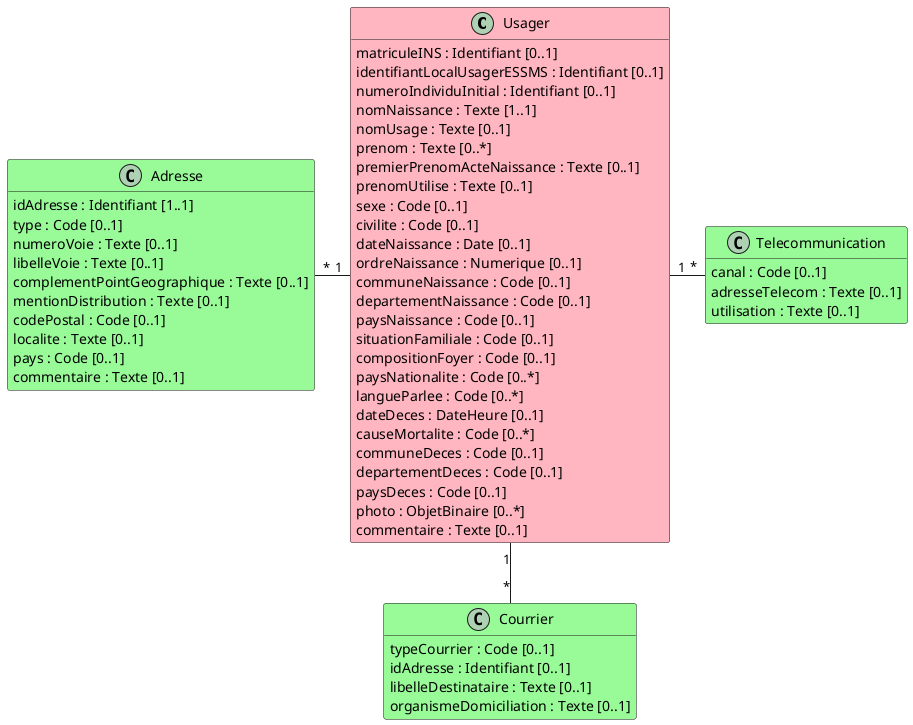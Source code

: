 @startuml

hide empty methods

class Usager #LightPink {
    matriculeINS : Identifiant [0..1]
    identifiantLocalUsagerESSMS : Identifiant [0..1]
    numeroIndividuInitial : Identifiant [0..1]
    nomNaissance : Texte [1..1]
    nomUsage : Texte [0..1]
    prenom : Texte [0..*]
    premierPrenomActeNaissance : Texte [0..1]
    prenomUtilise : Texte [0..1]
    sexe : Code [0..1]
    civilite : Code [0..1]
    dateNaissance : Date [0..1]
    ordreNaissance : Numerique [0..1]
    communeNaissance : Code [0..1]
    departementNaissance : Code [0..1]
    paysNaissance : Code [0..1]
    situationFamiliale : Code [0..1]
    compositionFoyer : Code [0..1]
    paysNationalite : Code [0..*]
    langueParlee : Code [0..*]
    dateDeces : DateHeure [0..1]
    causeMortalite : Code [0..*]
    communeDeces : Code [0..1]
    departementDeces : Code [0..1]
    paysDeces : Code [0..1]
    photo : ObjetBinaire [0..*]
    commentaire : Texte [0..1]
}

class Adresse #PaleGreen {
    idAdresse : Identifiant [1..1]
    type : Code [0..1]
    numeroVoie : Texte [0..1]
    libelleVoie : Texte [0..1]
    complementPointGeographique : Texte [0..1]
    mentionDistribution : Texte [0..1]
    codePostal : Code [0..1]
    localite : Texte [0..1]
    pays : Code [0..1]
    commentaire : Texte [0..1]
}

class Telecommunication #PaleGreen {
    canal : Code [0..1]
    adresseTelecom : Texte [0..1]
    utilisation : Texte [0..1]
}

class Courrier #PaleGreen {
    typeCourrier : Code [0..1]
    idAdresse : Identifiant [0..1]
    libelleDestinataire : Texte [0..1]
    organismeDomiciliation : Texte [0..1]
}

Adresse "*" - "1" Usager
Usager "1" - "*" Telecommunication
Usager "1" -- "*" Courrier

@enduml